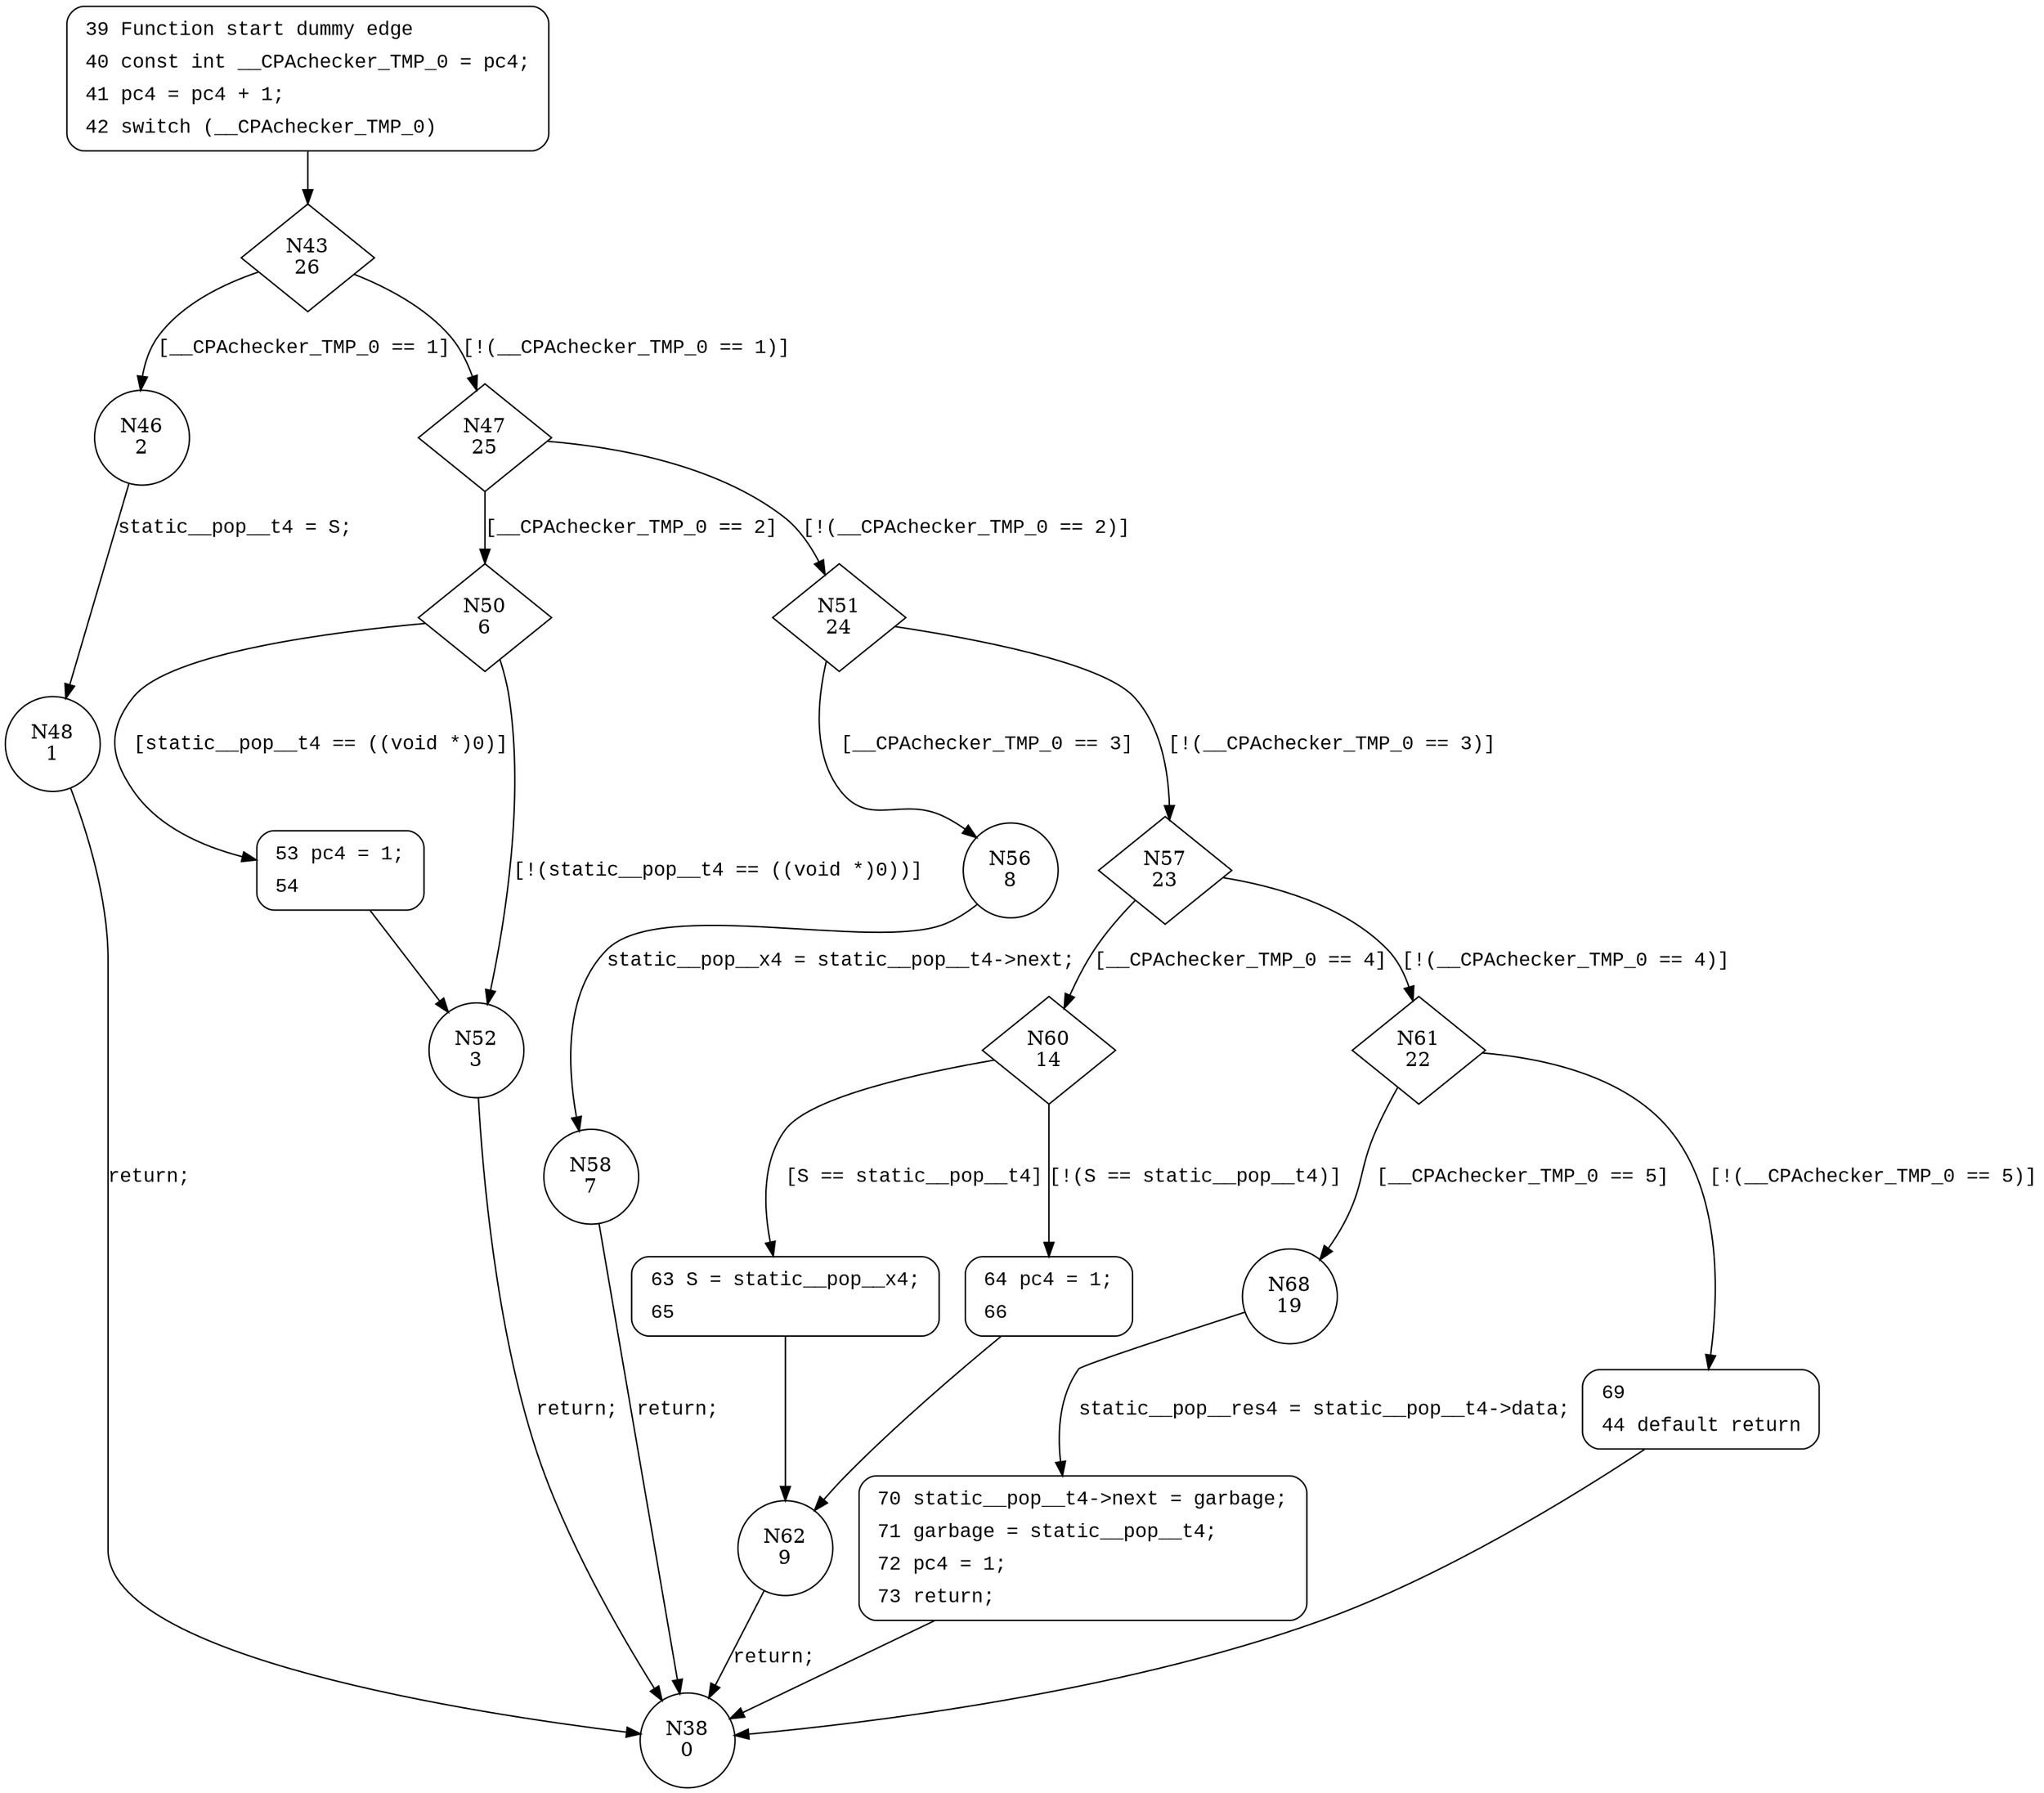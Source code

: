 digraph pop {
43 [shape="diamond" label="N43\n26"]
46 [shape="circle" label="N46\n2"]
47 [shape="diamond" label="N47\n25"]
50 [shape="diamond" label="N50\n6"]
51 [shape="diamond" label="N51\n24"]
56 [shape="circle" label="N56\n8"]
57 [shape="diamond" label="N57\n23"]
60 [shape="diamond" label="N60\n14"]
61 [shape="diamond" label="N61\n22"]
68 [shape="circle" label="N68\n19"]
69 [shape="circle" label="N69\n21"]
70 [shape="circle" label="N70\n18"]
63 [shape="circle" label="N63\n11"]
64 [shape="circle" label="N64\n13"]
62 [shape="circle" label="N62\n9"]
38 [shape="circle" label="N38\n0"]
58 [shape="circle" label="N58\n7"]
53 [shape="circle" label="N53\n5"]
52 [shape="circle" label="N52\n3"]
48 [shape="circle" label="N48\n1"]
39 [style="filled,bold" penwidth="1" fillcolor="white" fontname="Courier New" shape="Mrecord" label=<<table border="0" cellborder="0" cellpadding="3" bgcolor="white"><tr><td align="right">39</td><td align="left">Function start dummy edge</td></tr><tr><td align="right">40</td><td align="left">const int __CPAchecker_TMP_0 = pc4;</td></tr><tr><td align="right">41</td><td align="left">pc4 = pc4 + 1;</td></tr><tr><td align="right">42</td><td align="left">switch (__CPAchecker_TMP_0)</td></tr></table>>]
39 -> 43[label=""]
69 [style="filled,bold" penwidth="1" fillcolor="white" fontname="Courier New" shape="Mrecord" label=<<table border="0" cellborder="0" cellpadding="3" bgcolor="white"><tr><td align="right">69</td><td align="left"></td></tr><tr><td align="right">44</td><td align="left">default return</td></tr></table>>]
69 -> 38[label=""]
70 [style="filled,bold" penwidth="1" fillcolor="white" fontname="Courier New" shape="Mrecord" label=<<table border="0" cellborder="0" cellpadding="3" bgcolor="white"><tr><td align="right">70</td><td align="left">static__pop__t4-&gt;next = garbage;</td></tr><tr><td align="right">71</td><td align="left">garbage = static__pop__t4;</td></tr><tr><td align="right">72</td><td align="left">pc4 = 1;</td></tr><tr><td align="right">73</td><td align="left">return;</td></tr></table>>]
70 -> 38[label=""]
64 [style="filled,bold" penwidth="1" fillcolor="white" fontname="Courier New" shape="Mrecord" label=<<table border="0" cellborder="0" cellpadding="3" bgcolor="white"><tr><td align="right">64</td><td align="left">pc4 = 1;</td></tr><tr><td align="right">66</td><td align="left"></td></tr></table>>]
64 -> 62[label=""]
63 [style="filled,bold" penwidth="1" fillcolor="white" fontname="Courier New" shape="Mrecord" label=<<table border="0" cellborder="0" cellpadding="3" bgcolor="white"><tr><td align="right">63</td><td align="left">S = static__pop__x4;</td></tr><tr><td align="right">65</td><td align="left"></td></tr></table>>]
63 -> 62[label=""]
53 [style="filled,bold" penwidth="1" fillcolor="white" fontname="Courier New" shape="Mrecord" label=<<table border="0" cellborder="0" cellpadding="3" bgcolor="white"><tr><td align="right">53</td><td align="left">pc4 = 1;</td></tr><tr><td align="right">54</td><td align="left"></td></tr></table>>]
53 -> 52[label=""]
43 -> 46 [label="[__CPAchecker_TMP_0 == 1]" fontname="Courier New"]
43 -> 47 [label="[!(__CPAchecker_TMP_0 == 1)]" fontname="Courier New"]
47 -> 50 [label="[__CPAchecker_TMP_0 == 2]" fontname="Courier New"]
47 -> 51 [label="[!(__CPAchecker_TMP_0 == 2)]" fontname="Courier New"]
51 -> 56 [label="[__CPAchecker_TMP_0 == 3]" fontname="Courier New"]
51 -> 57 [label="[!(__CPAchecker_TMP_0 == 3)]" fontname="Courier New"]
57 -> 60 [label="[__CPAchecker_TMP_0 == 4]" fontname="Courier New"]
57 -> 61 [label="[!(__CPAchecker_TMP_0 == 4)]" fontname="Courier New"]
61 -> 68 [label="[__CPAchecker_TMP_0 == 5]" fontname="Courier New"]
61 -> 69 [label="[!(__CPAchecker_TMP_0 == 5)]" fontname="Courier New"]
68 -> 70 [label="static__pop__res4 = static__pop__t4->data;" fontname="Courier New"]
60 -> 63 [label="[S == static__pop__t4]" fontname="Courier New"]
60 -> 64 [label="[!(S == static__pop__t4)]" fontname="Courier New"]
62 -> 38 [label="return;" fontname="Courier New"]
56 -> 58 [label="static__pop__x4 = static__pop__t4->next;" fontname="Courier New"]
50 -> 53 [label="[static__pop__t4 == ((void *)0)]" fontname="Courier New"]
50 -> 52 [label="[!(static__pop__t4 == ((void *)0))]" fontname="Courier New"]
52 -> 38 [label="return;" fontname="Courier New"]
46 -> 48 [label="static__pop__t4 = S;" fontname="Courier New"]
58 -> 38 [label="return;" fontname="Courier New"]
48 -> 38 [label="return;" fontname="Courier New"]
}